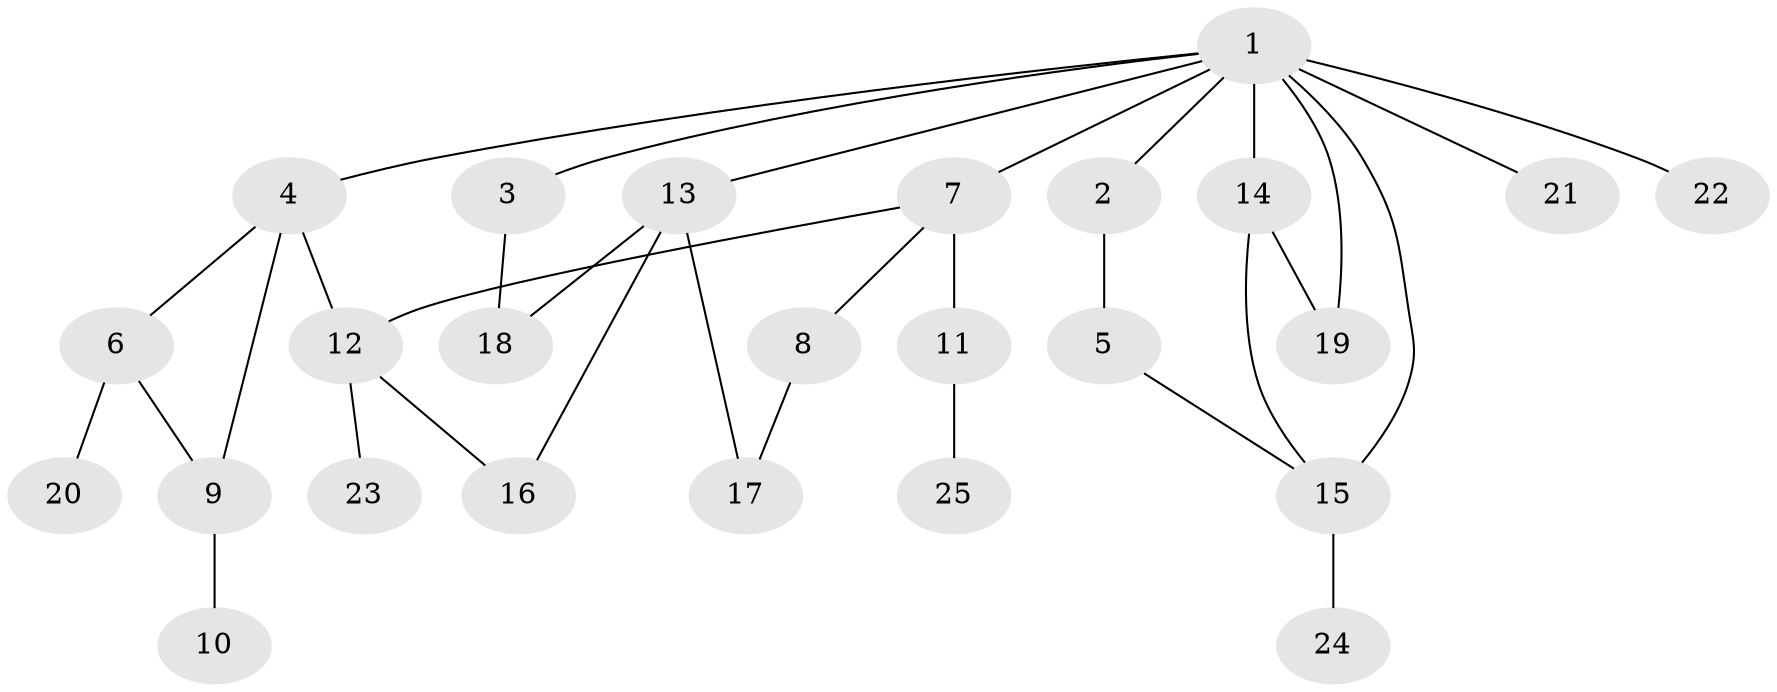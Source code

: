 // original degree distribution, {2: 0.2891566265060241, 9: 0.012048192771084338, 4: 0.08433734939759036, 3: 0.20481927710843373, 5: 0.060240963855421686, 1: 0.3493975903614458}
// Generated by graph-tools (version 1.1) at 2025/48/03/04/25 22:48:45]
// undirected, 25 vertices, 32 edges
graph export_dot {
  node [color=gray90,style=filled];
  1;
  2;
  3;
  4;
  5;
  6;
  7;
  8;
  9;
  10;
  11;
  12;
  13;
  14;
  15;
  16;
  17;
  18;
  19;
  20;
  21;
  22;
  23;
  24;
  25;
  1 -- 2 [weight=2.0];
  1 -- 3 [weight=1.0];
  1 -- 4 [weight=1.0];
  1 -- 7 [weight=1.0];
  1 -- 13 [weight=1.0];
  1 -- 14 [weight=2.0];
  1 -- 15 [weight=2.0];
  1 -- 19 [weight=1.0];
  1 -- 21 [weight=2.0];
  1 -- 22 [weight=1.0];
  2 -- 5 [weight=1.0];
  3 -- 18 [weight=1.0];
  4 -- 6 [weight=1.0];
  4 -- 9 [weight=1.0];
  4 -- 12 [weight=1.0];
  5 -- 15 [weight=1.0];
  6 -- 9 [weight=1.0];
  6 -- 20 [weight=1.0];
  7 -- 8 [weight=1.0];
  7 -- 11 [weight=2.0];
  7 -- 12 [weight=1.0];
  8 -- 17 [weight=1.0];
  9 -- 10 [weight=1.0];
  11 -- 25 [weight=1.0];
  12 -- 16 [weight=1.0];
  12 -- 23 [weight=1.0];
  13 -- 16 [weight=1.0];
  13 -- 17 [weight=1.0];
  13 -- 18 [weight=1.0];
  14 -- 15 [weight=1.0];
  14 -- 19 [weight=1.0];
  15 -- 24 [weight=1.0];
}
